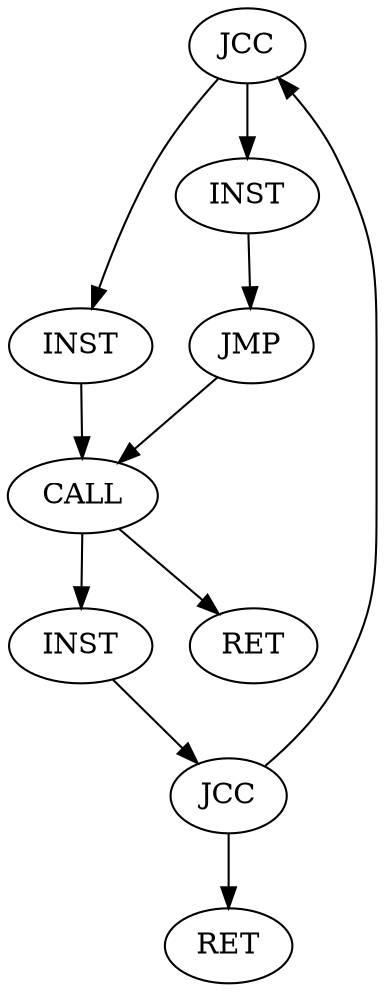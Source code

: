 Digraph G {
1 [label = "JCC" , options="root"]
2 [label = "INST"]
3 [label = "CALL"]
4 [label = "INST"]
5 [label = "JCC"]
6 [label = "RET"]
7 [label = "INST"]
8 [label = "JMP"]
9 [label = "RET"]
1 -> 2
1 -> 7
2 -> 3
3 -> 4
3 -> 9
4 -> 5
5 -> 6
5 -> 1
7 -> 8
8 -> 3
}

